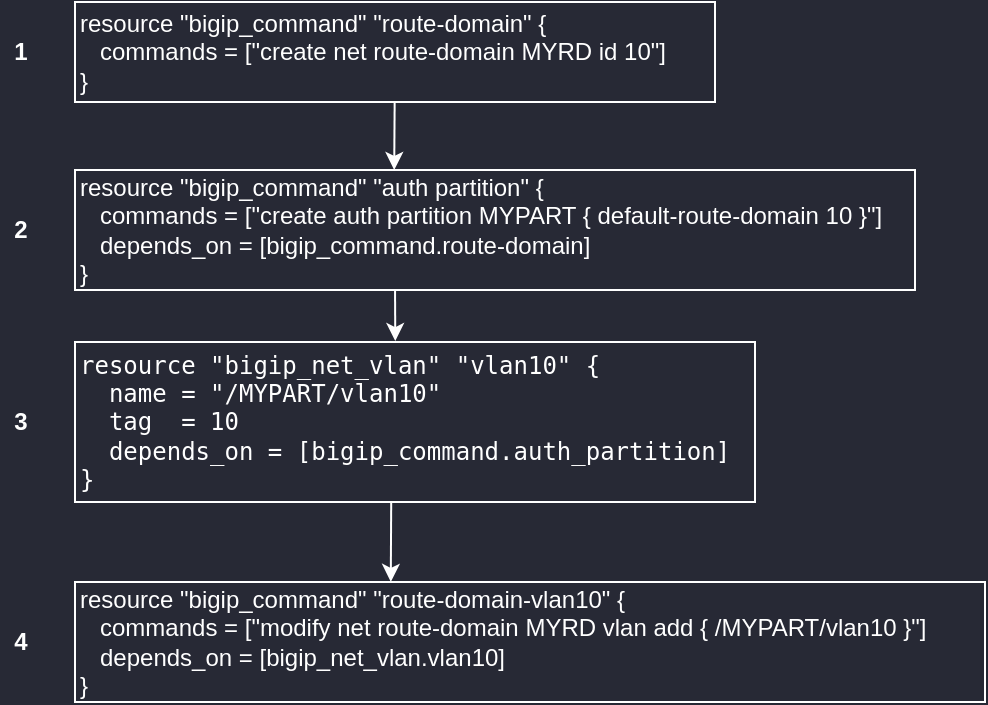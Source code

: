 <mxfile version="15.4.0" type="device" pages="3"><diagram id="aqIl7fKTM591qE6RTpbW" name="Page-1"><mxGraphModel dx="1372" dy="811" grid="1" gridSize="10" guides="1" tooltips="1" connect="1" arrows="1" fold="1" page="1" pageScale="1" pageWidth="1169" pageHeight="827" background="#272935" math="0" shadow="0"><root><mxCell id="0"/><mxCell id="1" parent="0"/><mxCell id="OtHZCRn_INGNJcAU2A-G-1" value="&lt;pre class=&quot;line-numbers language-hcl&quot;&gt;resource &quot;bigip_net_vlan&quot; &quot;vlan10&quot; {&lt;br&gt;  name = &quot;/MYPART/vlan10&quot;&lt;br&gt;  tag  = 10&lt;br&gt;  depends_on = [bigip_command.auth_partition]&lt;br&gt;}&lt;br&gt;&lt;/pre&gt;" style="rounded=0;whiteSpace=wrap;html=1;align=left;fontColor=#FFFFFF;fillColor=#272935;strokeColor=#FFFFFF;" parent="1" vertex="1"><mxGeometry x="407.5" y="280" width="340" height="80" as="geometry"/></mxCell><mxCell id="OtHZCRn_INGNJcAU2A-G-2" value="resource &quot;bigip_command&quot; &quot;auth partition&quot; {&lt;br&gt;&amp;nbsp; &amp;nbsp;commands = [&quot;create auth partition MYPART { default-route-domain 10 }&quot;]&lt;br&gt;&amp;nbsp; &amp;nbsp;depends_on = [bigip_command.route-domain]&lt;br&gt;}" style="rounded=0;whiteSpace=wrap;html=1;align=left;fontColor=#FFFFFF;fillColor=#272935;strokeColor=#FFFFFF;" parent="1" vertex="1"><mxGeometry x="407.5" y="194" width="420" height="60" as="geometry"/></mxCell><mxCell id="OtHZCRn_INGNJcAU2A-G-3" value="resource &quot;bigip_command&quot; &quot;route-domain&quot; {&lt;br&gt;&amp;nbsp; &amp;nbsp;commands = [&quot;create net route-domain MYRD id 10&quot;]&lt;br&gt;}" style="rounded=0;whiteSpace=wrap;html=1;align=left;fontColor=#FFFFFF;fillColor=#272935;strokeColor=#FFFFFF;" parent="1" vertex="1"><mxGeometry x="407.5" y="110" width="320" height="50" as="geometry"/></mxCell><mxCell id="UlxT2FBHGfXA0sTz7piA-1" value="&lt;div&gt;resource &quot;bigip_command&quot; &quot;route-domain-vlan10&quot; {&lt;/div&gt;&lt;div&gt;&amp;nbsp; &amp;nbsp;commands = [&quot;modify net route-domain MYRD vlan add { /MYPART/vlan10 }&quot;]&lt;/div&gt;&lt;div&gt;&lt;span&gt;&amp;nbsp; &amp;nbsp;depends_on = [bigip_net_vlan.vlan10]&lt;/span&gt;&lt;/div&gt;&lt;div&gt;&lt;span&gt;}&lt;/span&gt;&lt;br&gt;&lt;/div&gt;" style="rounded=0;whiteSpace=wrap;html=1;align=left;fontColor=#FFFFFF;fillColor=#272935;strokeColor=#FFFFFF;" parent="1" vertex="1"><mxGeometry x="407.5" y="400" width="455" height="60" as="geometry"/></mxCell><mxCell id="UlxT2FBHGfXA0sTz7piA-4" style="edgeStyle=none;rounded=0;orthogonalLoop=1;jettySize=auto;html=1;strokeColor=#FFFFFF;exitX=0.381;exitY=0.992;exitDx=0;exitDy=0;exitPerimeter=0;entryX=0.471;entryY=-0.006;entryDx=0;entryDy=0;entryPerimeter=0;" parent="1" source="OtHZCRn_INGNJcAU2A-G-2" target="OtHZCRn_INGNJcAU2A-G-1" edge="1"><mxGeometry relative="1" as="geometry"><mxPoint x="747.5" y="114" as="sourcePoint"/><mxPoint x="570" y="280" as="targetPoint"/></mxGeometry></mxCell><mxCell id="UlxT2FBHGfXA0sTz7piA-5" style="edgeStyle=none;rounded=0;orthogonalLoop=1;jettySize=auto;html=1;strokeColor=#FFFFFF;entryX=0.38;entryY=0;entryDx=0;entryDy=0;entryPerimeter=0;" parent="1" source="OtHZCRn_INGNJcAU2A-G-3" target="OtHZCRn_INGNJcAU2A-G-2" edge="1"><mxGeometry relative="1" as="geometry"><mxPoint x="395.5" y="54" as="sourcePoint"/><mxPoint x="257.5" y="404" as="targetPoint"/></mxGeometry></mxCell><mxCell id="UlxT2FBHGfXA0sTz7piA-12" style="edgeStyle=none;rounded=0;orthogonalLoop=1;jettySize=auto;html=1;strokeColor=#FFFFFF;exitX=0.465;exitY=1.003;exitDx=0;exitDy=0;exitPerimeter=0;entryX=0.347;entryY=-0.001;entryDx=0;entryDy=0;entryPerimeter=0;" parent="1" source="OtHZCRn_INGNJcAU2A-G-1" target="UlxT2FBHGfXA0sTz7piA-1" edge="1"><mxGeometry relative="1" as="geometry"><mxPoint x="337.5" y="234" as="sourcePoint"/><mxPoint x="377.5" y="234" as="targetPoint"/></mxGeometry></mxCell><mxCell id="A5H3U87BXFdQN4oYsn18-1" value="1" style="text;html=1;align=center;verticalAlign=middle;resizable=0;points=[];autosize=1;strokeColor=none;fillColor=none;fontColor=#FFFFFF;fontStyle=1" vertex="1" parent="1"><mxGeometry x="370" y="125" width="20" height="20" as="geometry"/></mxCell><mxCell id="A5H3U87BXFdQN4oYsn18-2" value="2" style="text;html=1;align=center;verticalAlign=middle;resizable=0;points=[];autosize=1;strokeColor=none;fillColor=none;fontColor=#FFFFFF;fontStyle=1" vertex="1" parent="1"><mxGeometry x="370" y="214" width="20" height="20" as="geometry"/></mxCell><mxCell id="A5H3U87BXFdQN4oYsn18-3" value="3" style="text;html=1;align=center;verticalAlign=middle;resizable=0;points=[];autosize=1;strokeColor=none;fillColor=none;fontColor=#FFFFFF;fontStyle=1" vertex="1" parent="1"><mxGeometry x="370" y="310" width="20" height="20" as="geometry"/></mxCell><mxCell id="A5H3U87BXFdQN4oYsn18-4" value="4" style="text;html=1;align=center;verticalAlign=middle;resizable=0;points=[];autosize=1;strokeColor=none;fillColor=none;fontColor=#FFFFFF;fontStyle=1" vertex="1" parent="1"><mxGeometry x="370" y="420" width="20" height="20" as="geometry"/></mxCell></root></mxGraphModel></diagram><diagram id="eVUfe1ePceucDyKQ_lDm" name="A-B"><mxGraphModel dx="1990" dy="1176" grid="1" gridSize="10" guides="1" tooltips="1" connect="1" arrows="1" fold="1" page="1" pageScale="1" pageWidth="1169" pageHeight="827" background="#272935" math="0" shadow="0"><root><mxCell id="fyurRmNSMQNv5ougfMKj-0"/><mxCell id="fyurRmNSMQNv5ougfMKj-1" parent="fyurRmNSMQNv5ougfMKj-0"/><mxCell id="XFNtdiZ4G50n9zfr9nWw-0" style="edgeStyle=none;rounded=0;orthogonalLoop=1;jettySize=auto;html=1;startArrow=classic;startFill=1;strokeColor=#FFFFFF;fontColor=#FFFFFF;" parent="fyurRmNSMQNv5ougfMKj-1" source="XFNtdiZ4G50n9zfr9nWw-2" target="XFNtdiZ4G50n9zfr9nWw-1" edge="1"><mxGeometry relative="1" as="geometry"><mxPoint x="274" y="330" as="sourcePoint"/></mxGeometry></mxCell><mxCell id="XFNtdiZ4G50n9zfr9nWw-1" value="&lt;pre class=&quot;line-numbers language-hcl&quot;&gt;&lt;b&gt;&lt;font style=&quot;font-size: 14px&quot;&gt;B&lt;/font&gt;&lt;/b&gt;&lt;/pre&gt;&lt;pre class=&quot;line-numbers language-hcl&quot;&gt;Needs A&lt;/pre&gt;" style="rounded=0;whiteSpace=wrap;html=1;fontColor=#FFFFFF;strokeColor=#FFFFFF;fillColor=#272935;" parent="fyurRmNSMQNv5ougfMKj-1" vertex="1"><mxGeometry x="614" y="290" width="155" height="60" as="geometry"/></mxCell><mxCell id="XFNtdiZ4G50n9zfr9nWw-2" value="&lt;pre class=&quot;line-numbers language-hcl&quot;&gt;&lt;b&gt;&lt;font style=&quot;font-size: 14px&quot;&gt;A&lt;/font&gt;&lt;/b&gt;&lt;/pre&gt;&lt;pre class=&quot;line-numbers language-hcl&quot;&gt;Needs B&lt;/pre&gt;" style="rounded=0;whiteSpace=wrap;html=1;fontColor=#FFFFFF;fillColor=#272935;strokeColor=#FFFFFF;" parent="fyurRmNSMQNv5ougfMKj-1" vertex="1"><mxGeometry x="360" y="290" width="155" height="60" as="geometry"/></mxCell></root></mxGraphModel></diagram><diagram id="C8heLsYA-fKSF-CIT63_" name="light-bigip"><mxGraphModel dx="2341" dy="1384" grid="1" gridSize="10" guides="1" tooltips="1" connect="1" arrows="1" fold="1" page="1" pageScale="1" pageWidth="1169" pageHeight="827" background="#272935" math="0" shadow="0"><root><mxCell id="ZZH-Nn5m0752AVYGuqGj-0"/><mxCell id="ZZH-Nn5m0752AVYGuqGj-1" parent="ZZH-Nn5m0752AVYGuqGj-0"/><mxCell id="ZZH-Nn5m0752AVYGuqGj-2" style="edgeStyle=none;rounded=0;orthogonalLoop=1;jettySize=auto;html=1;strokeColor=#FFFFFF;" edge="1" parent="ZZH-Nn5m0752AVYGuqGj-1" source="ZZH-Nn5m0752AVYGuqGj-3" target="ZZH-Nn5m0752AVYGuqGj-7"><mxGeometry relative="1" as="geometry"/></mxCell><mxCell id="ZZH-Nn5m0752AVYGuqGj-3" value="&lt;pre class=&quot;line-numbers language-hcl&quot;&gt;Route domain&lt;/pre&gt;" style="rounded=0;whiteSpace=wrap;html=1;fillColor=#272935;strokeColor=#FFFFFF;fontColor=#FFFFFF;" vertex="1" parent="ZZH-Nn5m0752AVYGuqGj-1"><mxGeometry x="577" y="380" width="155" height="60" as="geometry"/></mxCell><mxCell id="ZZH-Nn5m0752AVYGuqGj-4" style="edgeStyle=none;rounded=0;orthogonalLoop=1;jettySize=auto;html=1;strokeColor=#FFFFFF;" edge="1" parent="ZZH-Nn5m0752AVYGuqGj-1" source="ZZH-Nn5m0752AVYGuqGj-7" target="ZZH-Nn5m0752AVYGuqGj-6"><mxGeometry relative="1" as="geometry"><mxPoint x="350" y="280" as="sourcePoint"/></mxGeometry></mxCell><mxCell id="ZZH-Nn5m0752AVYGuqGj-5" value="" style="edgeStyle=none;rounded=0;orthogonalLoop=1;jettySize=auto;html=1;strokeColor=#FFFFFF;" edge="1" parent="ZZH-Nn5m0752AVYGuqGj-1" source="ZZH-Nn5m0752AVYGuqGj-6" target="ZZH-Nn5m0752AVYGuqGj-3"><mxGeometry relative="1" as="geometry"/></mxCell><mxCell id="ZZH-Nn5m0752AVYGuqGj-6" value="&lt;pre class=&quot;line-numbers language-hcl&quot;&gt;Partition&lt;/pre&gt;" style="rounded=0;whiteSpace=wrap;html=1;fillColor=#272935;strokeColor=#FFFFFF;fontColor=#FFFFFF;" vertex="1" parent="ZZH-Nn5m0752AVYGuqGj-1"><mxGeometry x="330" y="380" width="155" height="60" as="geometry"/></mxCell><mxCell id="ZZH-Nn5m0752AVYGuqGj-7" value="&lt;pre class=&quot;line-numbers language-hcl&quot;&gt;Vlan&lt;/pre&gt;" style="rounded=0;whiteSpace=wrap;html=1;fillColor=#272935;strokeColor=#FFFFFF;fontColor=#FFFFFF;" vertex="1" parent="ZZH-Nn5m0752AVYGuqGj-1"><mxGeometry x="430" y="240" width="155" height="60" as="geometry"/></mxCell></root></mxGraphModel></diagram></mxfile>